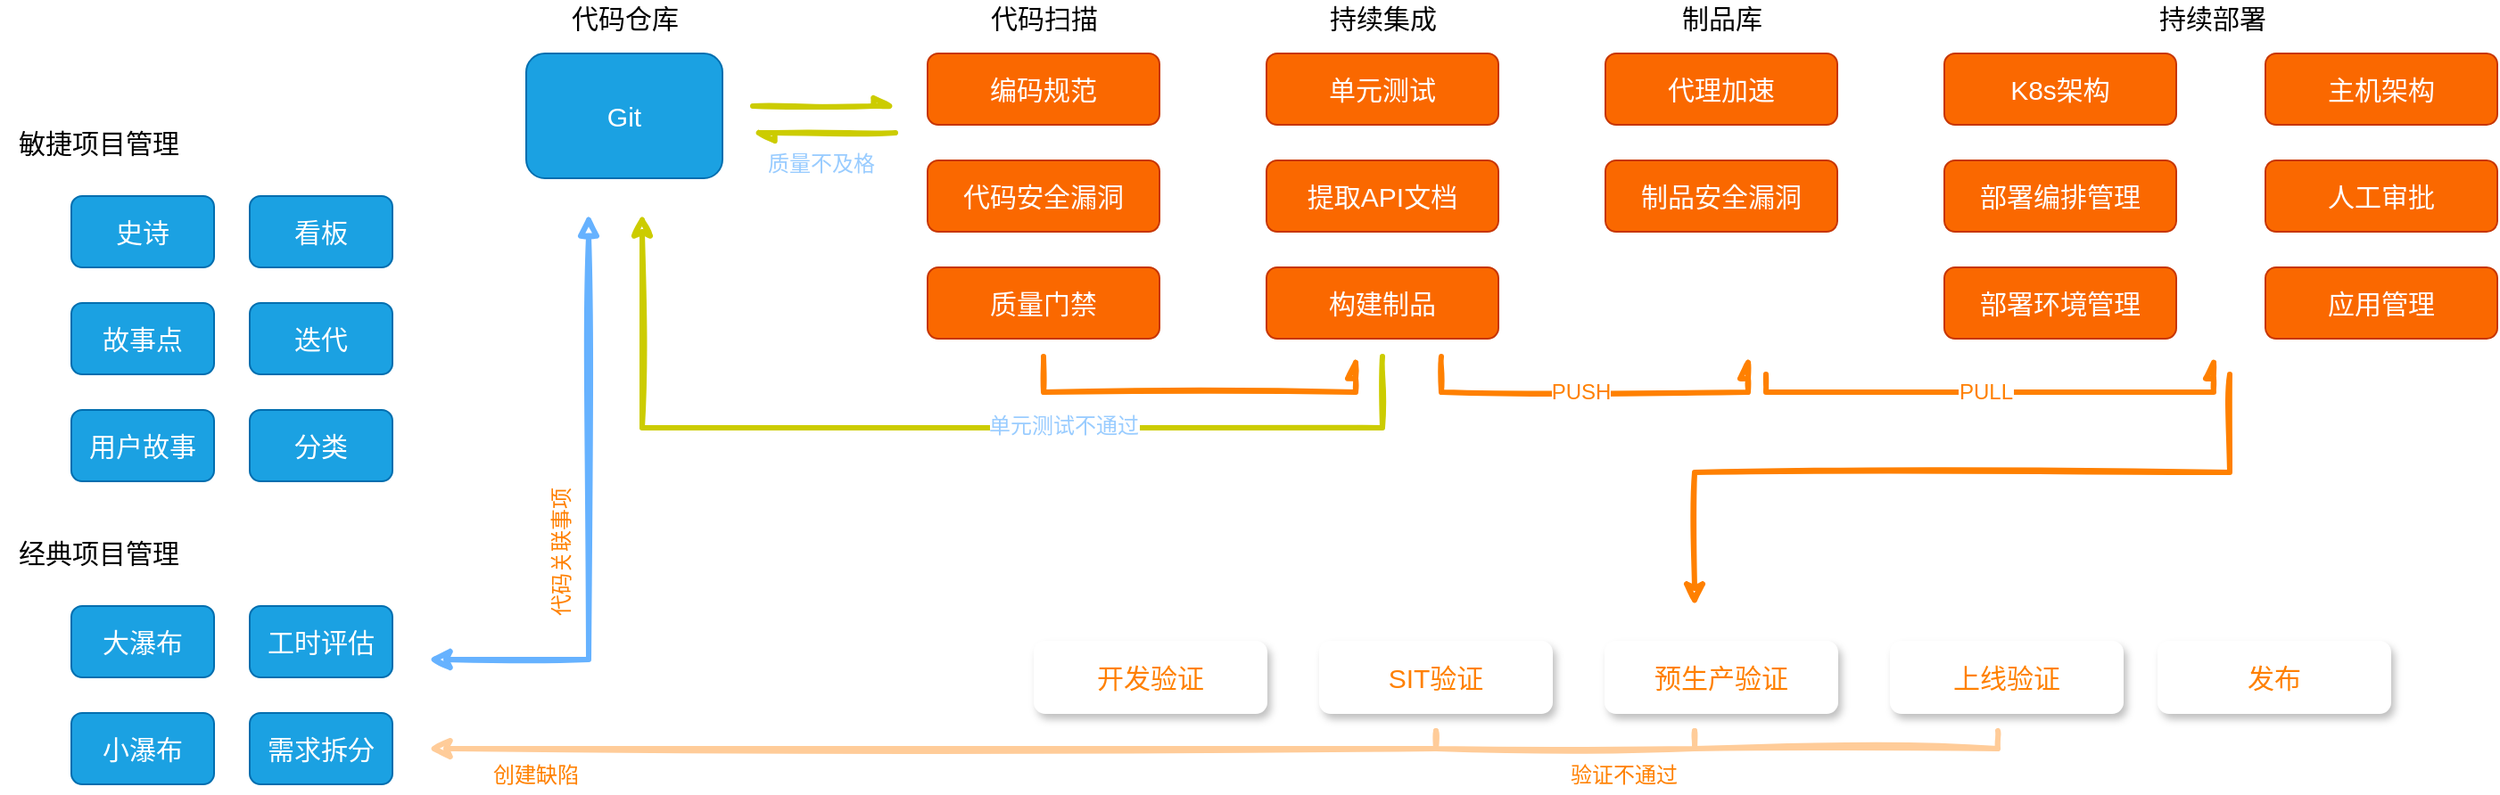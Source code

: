 <mxfile version="17.4.5" type="github">
  <diagram id="Ht1M8jgEwFfnCIfOTk4-" name="Page-1">
    <mxGraphModel dx="1234" dy="825" grid="1" gridSize="10" guides="1" tooltips="1" connect="1" arrows="1" fold="1" page="1" pageScale="1" pageWidth="1654" pageHeight="1169" math="0" shadow="0">
      <root>
        <mxCell id="0" />
        <mxCell id="1" parent="0" />
        <mxCell id="J-rWpSuzlE0chl-FgBID-20" value="史诗" style="rounded=1;whiteSpace=wrap;html=1;fontSize=15;fillColor=#1ba1e2;strokeColor=#006EAF;fontColor=#ffffff;" vertex="1" parent="1">
          <mxGeometry x="170" y="260" width="80" height="40" as="geometry" />
        </mxCell>
        <mxCell id="J-rWpSuzlE0chl-FgBID-21" value="看板" style="rounded=1;whiteSpace=wrap;html=1;fontSize=15;fillColor=#1ba1e2;strokeColor=#006EAF;fontColor=#ffffff;" vertex="1" parent="1">
          <mxGeometry x="270" y="260" width="80" height="40" as="geometry" />
        </mxCell>
        <mxCell id="J-rWpSuzlE0chl-FgBID-22" value="故事点" style="rounded=1;whiteSpace=wrap;html=1;fontSize=15;fillColor=#1ba1e2;strokeColor=#006EAF;fontColor=#ffffff;" vertex="1" parent="1">
          <mxGeometry x="170" y="320" width="80" height="40" as="geometry" />
        </mxCell>
        <mxCell id="J-rWpSuzlE0chl-FgBID-23" value="迭代" style="rounded=1;whiteSpace=wrap;html=1;fontSize=15;fillColor=#1ba1e2;strokeColor=#006EAF;fontColor=#ffffff;" vertex="1" parent="1">
          <mxGeometry x="270" y="320" width="80" height="40" as="geometry" />
        </mxCell>
        <mxCell id="J-rWpSuzlE0chl-FgBID-24" value="用户故事" style="rounded=1;whiteSpace=wrap;html=1;fontSize=15;fillColor=#1ba1e2;strokeColor=#006EAF;fontColor=#ffffff;" vertex="1" parent="1">
          <mxGeometry x="170" y="380" width="80" height="40" as="geometry" />
        </mxCell>
        <mxCell id="J-rWpSuzlE0chl-FgBID-25" value="分类" style="rounded=1;whiteSpace=wrap;html=1;fontSize=15;fillColor=#1ba1e2;strokeColor=#006EAF;fontColor=#ffffff;" vertex="1" parent="1">
          <mxGeometry x="270" y="380" width="80" height="40" as="geometry" />
        </mxCell>
        <mxCell id="J-rWpSuzlE0chl-FgBID-27" value="敏捷项目管理" style="text;html=1;align=center;verticalAlign=middle;resizable=0;points=[];autosize=1;strokeColor=none;fillColor=none;fontSize=15;fontColor=#000000;" vertex="1" parent="1">
          <mxGeometry x="130" y="220" width="110" height="20" as="geometry" />
        </mxCell>
        <mxCell id="J-rWpSuzlE0chl-FgBID-28" value="经典项目管理" style="text;html=1;align=center;verticalAlign=middle;resizable=0;points=[];autosize=1;strokeColor=none;fillColor=none;fontSize=15;fontColor=#000000;" vertex="1" parent="1">
          <mxGeometry x="130" y="450" width="110" height="20" as="geometry" />
        </mxCell>
        <mxCell id="J-rWpSuzlE0chl-FgBID-29" value="大瀑布" style="rounded=1;whiteSpace=wrap;html=1;fontSize=15;fillColor=#1ba1e2;strokeColor=#006EAF;fontColor=#ffffff;" vertex="1" parent="1">
          <mxGeometry x="170" y="490" width="80" height="40" as="geometry" />
        </mxCell>
        <mxCell id="J-rWpSuzlE0chl-FgBID-30" value="工时评估" style="rounded=1;whiteSpace=wrap;html=1;fontSize=15;fillColor=#1ba1e2;strokeColor=#006EAF;fontColor=#ffffff;" vertex="1" parent="1">
          <mxGeometry x="270" y="490" width="80" height="40" as="geometry" />
        </mxCell>
        <mxCell id="J-rWpSuzlE0chl-FgBID-31" value="小瀑布" style="rounded=1;whiteSpace=wrap;html=1;fontSize=15;fillColor=#1ba1e2;strokeColor=#006EAF;fontColor=#ffffff;" vertex="1" parent="1">
          <mxGeometry x="170" y="550" width="80" height="40" as="geometry" />
        </mxCell>
        <mxCell id="J-rWpSuzlE0chl-FgBID-32" value="需求拆分" style="rounded=1;whiteSpace=wrap;html=1;fontSize=15;fillColor=#1ba1e2;strokeColor=#006EAF;fontColor=#ffffff;" vertex="1" parent="1">
          <mxGeometry x="270" y="550" width="80" height="40" as="geometry" />
        </mxCell>
        <mxCell id="J-rWpSuzlE0chl-FgBID-61" style="edgeStyle=orthogonalEdgeStyle;rounded=0;orthogonalLoop=1;jettySize=auto;html=1;fontSize=15;fontColor=#FF8000;startArrow=block;strokeWidth=3;strokeColor=#66B2FF;sketch=1;" edge="1" parent="1">
          <mxGeometry relative="1" as="geometry">
            <mxPoint x="370" y="520" as="targetPoint" />
            <mxPoint x="460" y="270" as="sourcePoint" />
            <Array as="points">
              <mxPoint x="460" y="520" />
            </Array>
          </mxGeometry>
        </mxCell>
        <mxCell id="J-rWpSuzlE0chl-FgBID-66" style="edgeStyle=orthogonalEdgeStyle;rounded=0;orthogonalLoop=1;jettySize=auto;html=1;fontFamily=Helvetica;fontSize=15;fontColor=#99CCFF;startArrow=none;startFill=0;strokeColor=#CCCC00;strokeWidth=3;endArrow=async;endFill=0;sketch=1;" edge="1" parent="1">
          <mxGeometry relative="1" as="geometry">
            <mxPoint x="632" y="209.5" as="targetPoint" />
            <mxPoint x="552" y="209.5" as="sourcePoint" />
          </mxGeometry>
        </mxCell>
        <mxCell id="J-rWpSuzlE0chl-FgBID-34" value="Git" style="rounded=1;whiteSpace=wrap;html=1;fontSize=15;fillColor=#1ba1e2;strokeColor=#006EAF;fontColor=#ffffff;" vertex="1" parent="1">
          <mxGeometry x="425" y="180" width="110" height="70" as="geometry" />
        </mxCell>
        <mxCell id="J-rWpSuzlE0chl-FgBID-35" value="代码仓库" style="text;html=1;align=center;verticalAlign=middle;resizable=0;points=[];autosize=1;strokeColor=none;fillColor=none;fontSize=15;fontColor=#000000;" vertex="1" parent="1">
          <mxGeometry x="440" y="150" width="80" height="20" as="geometry" />
        </mxCell>
        <mxCell id="J-rWpSuzlE0chl-FgBID-67" style="edgeStyle=orthogonalEdgeStyle;rounded=0;orthogonalLoop=1;jettySize=auto;html=1;fontFamily=Helvetica;fontSize=15;fontColor=#99CCFF;startArrow=none;startFill=0;strokeColor=#CCCC00;strokeWidth=3;endArrow=async;endFill=1;sketch=1;" edge="1" parent="1">
          <mxGeometry relative="1" as="geometry">
            <mxPoint x="552" y="224.5" as="targetPoint" />
            <mxPoint x="632" y="224.5" as="sourcePoint" />
          </mxGeometry>
        </mxCell>
        <mxCell id="J-rWpSuzlE0chl-FgBID-36" value="&lt;font color=&quot;#ffffff&quot;&gt;编码规范&lt;/font&gt;" style="rounded=1;whiteSpace=wrap;html=1;fontSize=15;fillColor=#fa6800;strokeColor=#C73500;fontColor=#000000;" vertex="1" parent="1">
          <mxGeometry x="650" y="180" width="130" height="40" as="geometry" />
        </mxCell>
        <mxCell id="J-rWpSuzlE0chl-FgBID-37" value="&lt;font color=&quot;#ffffff&quot;&gt;代码安全漏洞&lt;/font&gt;" style="rounded=1;whiteSpace=wrap;html=1;fontSize=15;fillColor=#fa6800;strokeColor=#C73500;fontColor=#000000;" vertex="1" parent="1">
          <mxGeometry x="650" y="240" width="130" height="40" as="geometry" />
        </mxCell>
        <mxCell id="J-rWpSuzlE0chl-FgBID-70" style="edgeStyle=orthogonalEdgeStyle;rounded=0;orthogonalLoop=1;jettySize=auto;html=1;fontFamily=Helvetica;fontSize=12;fontColor=#99CCFF;startArrow=none;startFill=0;endArrow=async;endFill=0;strokeColor=#FF8000;strokeWidth=3;sketch=1;" edge="1" parent="1">
          <mxGeometry relative="1" as="geometry">
            <mxPoint x="890" y="350" as="targetPoint" />
            <mxPoint x="715" y="350" as="sourcePoint" />
            <Array as="points">
              <mxPoint x="715" y="370" />
              <mxPoint x="890" y="370" />
            </Array>
          </mxGeometry>
        </mxCell>
        <mxCell id="J-rWpSuzlE0chl-FgBID-38" value="&lt;font color=&quot;#ffffff&quot;&gt;质量门禁&lt;/font&gt;" style="rounded=1;whiteSpace=wrap;html=1;fontSize=15;fillColor=#fa6800;strokeColor=#C73500;fontColor=#000000;" vertex="1" parent="1">
          <mxGeometry x="650" y="300" width="130" height="40" as="geometry" />
        </mxCell>
        <mxCell id="J-rWpSuzlE0chl-FgBID-39" value="代码扫描" style="text;html=1;align=center;verticalAlign=middle;resizable=0;points=[];autosize=1;strokeColor=none;fillColor=none;fontSize=15;fontColor=#000000;" vertex="1" parent="1">
          <mxGeometry x="675" y="150" width="80" height="20" as="geometry" />
        </mxCell>
        <mxCell id="J-rWpSuzlE0chl-FgBID-40" value="&lt;font color=&quot;#ffffff&quot;&gt;单元测试&lt;/font&gt;" style="rounded=1;whiteSpace=wrap;html=1;fontSize=15;fillColor=#fa6800;strokeColor=#C73500;fontColor=#000000;" vertex="1" parent="1">
          <mxGeometry x="840" y="180" width="130" height="40" as="geometry" />
        </mxCell>
        <mxCell id="J-rWpSuzlE0chl-FgBID-41" value="&lt;font color=&quot;#ffffff&quot;&gt;提取API文档&lt;/font&gt;" style="rounded=1;whiteSpace=wrap;html=1;fontSize=15;fillColor=#fa6800;strokeColor=#C73500;fontColor=#000000;" vertex="1" parent="1">
          <mxGeometry x="840" y="240" width="130" height="40" as="geometry" />
        </mxCell>
        <mxCell id="J-rWpSuzlE0chl-FgBID-64" style="edgeStyle=orthogonalEdgeStyle;rounded=0;orthogonalLoop=1;jettySize=auto;html=1;fontFamily=Helvetica;fontSize=15;fontColor=#FF8000;startArrow=none;strokeColor=#CCCC00;strokeWidth=3;startFill=0;sketch=1;" edge="1" parent="1">
          <mxGeometry relative="1" as="geometry">
            <mxPoint x="490" y="270" as="targetPoint" />
            <mxPoint x="905" y="350" as="sourcePoint" />
            <Array as="points">
              <mxPoint x="905" y="390" />
              <mxPoint x="490" y="390" />
            </Array>
          </mxGeometry>
        </mxCell>
        <mxCell id="J-rWpSuzlE0chl-FgBID-65" value="单元测试不通过" style="edgeLabel;html=1;align=center;verticalAlign=middle;resizable=0;points=[];fontSize=12;fontFamily=Helvetica;fontColor=#99CCFF;" vertex="1" connectable="0" parent="J-rWpSuzlE0chl-FgBID-64">
          <mxGeometry x="-0.236" y="-1" relative="1" as="geometry">
            <mxPoint as="offset" />
          </mxGeometry>
        </mxCell>
        <mxCell id="J-rWpSuzlE0chl-FgBID-71" style="edgeStyle=orthogonalEdgeStyle;rounded=0;orthogonalLoop=1;jettySize=auto;html=1;fontFamily=Helvetica;fontSize=12;fontColor=#99CCFF;startArrow=none;startFill=0;endArrow=async;endFill=0;strokeColor=#FF8000;strokeWidth=3;sketch=1;" edge="1" parent="1">
          <mxGeometry relative="1" as="geometry">
            <mxPoint x="1110" y="350" as="targetPoint" />
            <mxPoint x="938" y="350" as="sourcePoint" />
            <Array as="points">
              <mxPoint x="938" y="370" />
              <mxPoint x="1110" y="370" />
            </Array>
          </mxGeometry>
        </mxCell>
        <mxCell id="J-rWpSuzlE0chl-FgBID-72" value="PUSH" style="edgeLabel;html=1;align=center;verticalAlign=middle;resizable=0;points=[];fontSize=12;fontFamily=Helvetica;fontColor=#FF8000;" vertex="1" connectable="0" parent="J-rWpSuzlE0chl-FgBID-71">
          <mxGeometry x="-0.075" relative="1" as="geometry">
            <mxPoint as="offset" />
          </mxGeometry>
        </mxCell>
        <mxCell id="J-rWpSuzlE0chl-FgBID-42" value="&lt;font color=&quot;#ffffff&quot;&gt;构建制品&lt;/font&gt;" style="rounded=1;whiteSpace=wrap;html=1;fontSize=15;fillColor=#fa6800;strokeColor=#C73500;fontColor=#000000;" vertex="1" parent="1">
          <mxGeometry x="840" y="300" width="130" height="40" as="geometry" />
        </mxCell>
        <mxCell id="J-rWpSuzlE0chl-FgBID-43" value="持续集成" style="text;html=1;align=center;verticalAlign=middle;resizable=0;points=[];autosize=1;strokeColor=none;fillColor=none;fontSize=15;fontColor=#000000;" vertex="1" parent="1">
          <mxGeometry x="865" y="150" width="80" height="20" as="geometry" />
        </mxCell>
        <mxCell id="J-rWpSuzlE0chl-FgBID-44" value="&lt;font color=&quot;#ffffff&quot;&gt;代理加速&lt;/font&gt;" style="rounded=1;whiteSpace=wrap;html=1;fontSize=15;fillColor=#fa6800;strokeColor=#C73500;fontColor=#000000;" vertex="1" parent="1">
          <mxGeometry x="1030" y="180" width="130" height="40" as="geometry" />
        </mxCell>
        <mxCell id="J-rWpSuzlE0chl-FgBID-73" style="edgeStyle=orthogonalEdgeStyle;rounded=0;orthogonalLoop=1;jettySize=auto;html=1;fontFamily=Helvetica;fontSize=12;fontColor=#FF8000;startArrow=none;startFill=0;endArrow=async;endFill=0;strokeColor=#FF8000;strokeWidth=3;sketch=1;" edge="1" parent="1">
          <mxGeometry relative="1" as="geometry">
            <mxPoint x="1120" y="360" as="sourcePoint" />
            <mxPoint x="1371" y="350" as="targetPoint" />
            <Array as="points">
              <mxPoint x="1120" y="370" />
              <mxPoint x="1371" y="370" />
            </Array>
          </mxGeometry>
        </mxCell>
        <mxCell id="J-rWpSuzlE0chl-FgBID-74" value="PULL" style="edgeLabel;html=1;align=center;verticalAlign=middle;resizable=0;points=[];fontSize=12;fontFamily=Helvetica;fontColor=#FF8000;" vertex="1" connectable="0" parent="J-rWpSuzlE0chl-FgBID-73">
          <mxGeometry x="-0.052" relative="1" as="geometry">
            <mxPoint as="offset" />
          </mxGeometry>
        </mxCell>
        <mxCell id="J-rWpSuzlE0chl-FgBID-45" value="&lt;font color=&quot;#ffffff&quot;&gt;制品安全漏洞&lt;/font&gt;" style="rounded=1;whiteSpace=wrap;html=1;fontSize=15;fillColor=#fa6800;strokeColor=#C73500;fontColor=#000000;" vertex="1" parent="1">
          <mxGeometry x="1030" y="240" width="130" height="40" as="geometry" />
        </mxCell>
        <mxCell id="J-rWpSuzlE0chl-FgBID-47" value="制品库" style="text;html=1;align=center;verticalAlign=middle;resizable=0;points=[];autosize=1;strokeColor=none;fillColor=none;fontSize=15;fontColor=#000000;" vertex="1" parent="1">
          <mxGeometry x="1065" y="150" width="60" height="20" as="geometry" />
        </mxCell>
        <mxCell id="J-rWpSuzlE0chl-FgBID-48" value="&lt;font color=&quot;#ffffff&quot;&gt;K8s架构&lt;/font&gt;" style="rounded=1;whiteSpace=wrap;html=1;fontSize=15;fillColor=#fa6800;strokeColor=#C73500;fontColor=#000000;" vertex="1" parent="1">
          <mxGeometry x="1220" y="180" width="130" height="40" as="geometry" />
        </mxCell>
        <mxCell id="J-rWpSuzlE0chl-FgBID-49" value="&lt;font color=&quot;#ffffff&quot;&gt;部署编排管理&lt;/font&gt;" style="rounded=1;whiteSpace=wrap;html=1;fontSize=15;fillColor=#fa6800;strokeColor=#C73500;fontColor=#000000;" vertex="1" parent="1">
          <mxGeometry x="1220" y="240" width="130" height="40" as="geometry" />
        </mxCell>
        <mxCell id="J-rWpSuzlE0chl-FgBID-50" value="&lt;font color=&quot;#ffffff&quot;&gt;部署环境管理&lt;/font&gt;" style="rounded=1;whiteSpace=wrap;html=1;fontSize=15;fillColor=#fa6800;strokeColor=#C73500;fontColor=#000000;" vertex="1" parent="1">
          <mxGeometry x="1220" y="300" width="130" height="40" as="geometry" />
        </mxCell>
        <mxCell id="J-rWpSuzlE0chl-FgBID-51" value="持续部署" style="text;html=1;align=center;verticalAlign=middle;resizable=0;points=[];autosize=1;strokeColor=none;fillColor=none;fontSize=15;fontColor=#000000;" vertex="1" parent="1">
          <mxGeometry x="1330" y="150" width="80" height="20" as="geometry" />
        </mxCell>
        <mxCell id="J-rWpSuzlE0chl-FgBID-52" value="&lt;font color=&quot;#ffffff&quot;&gt;主机架构&lt;/font&gt;" style="rounded=1;whiteSpace=wrap;html=1;fontSize=15;fillColor=#fa6800;strokeColor=#C73500;fontColor=#000000;" vertex="1" parent="1">
          <mxGeometry x="1400" y="180" width="130" height="40" as="geometry" />
        </mxCell>
        <mxCell id="J-rWpSuzlE0chl-FgBID-53" value="&lt;font color=&quot;#ffffff&quot;&gt;人工审批&lt;/font&gt;" style="rounded=1;whiteSpace=wrap;html=1;fontSize=15;fillColor=#fa6800;strokeColor=#C73500;fontColor=#000000;" vertex="1" parent="1">
          <mxGeometry x="1400" y="240" width="130" height="40" as="geometry" />
        </mxCell>
        <mxCell id="J-rWpSuzlE0chl-FgBID-75" style="edgeStyle=orthogonalEdgeStyle;rounded=0;orthogonalLoop=1;jettySize=auto;html=1;fontFamily=Helvetica;fontSize=12;fontColor=#FF8000;startArrow=none;startFill=0;endArrow=classic;endFill=1;strokeColor=#FF8000;strokeWidth=3;sketch=1;" edge="1" parent="1">
          <mxGeometry relative="1" as="geometry">
            <mxPoint x="1080" y="490" as="targetPoint" />
            <mxPoint x="1380" y="360" as="sourcePoint" />
            <Array as="points">
              <mxPoint x="1380" y="360" />
              <mxPoint x="1380" y="415" />
              <mxPoint x="1080" y="415" />
            </Array>
          </mxGeometry>
        </mxCell>
        <mxCell id="J-rWpSuzlE0chl-FgBID-54" value="&lt;font color=&quot;#ffffff&quot;&gt;应用管理&lt;/font&gt;" style="rounded=1;whiteSpace=wrap;html=1;fontSize=15;fillColor=#fa6800;strokeColor=#C73500;fontColor=#000000;" vertex="1" parent="1">
          <mxGeometry x="1400" y="300" width="130" height="40" as="geometry" />
        </mxCell>
        <mxCell id="J-rWpSuzlE0chl-FgBID-56" value="&lt;font&gt;开发验证&lt;/font&gt;" style="rounded=1;whiteSpace=wrap;html=1;fontSize=15;fontColor=#FF8000;strokeColor=#FFFFFF;glass=0;shadow=1;sketch=0;" vertex="1" parent="1">
          <mxGeometry x="710" y="510" width="130" height="40" as="geometry" />
        </mxCell>
        <mxCell id="J-rWpSuzlE0chl-FgBID-76" style="edgeStyle=orthogonalEdgeStyle;rounded=0;sketch=1;orthogonalLoop=1;jettySize=auto;html=1;fontFamily=Helvetica;fontSize=12;fontColor=#FF8000;startArrow=none;startFill=0;endArrow=classic;endFill=1;strokeColor=#FFCC99;strokeWidth=3;" edge="1" parent="1">
          <mxGeometry relative="1" as="geometry">
            <mxPoint x="935" y="560" as="sourcePoint" />
            <mxPoint x="370" y="570" as="targetPoint" />
            <Array as="points">
              <mxPoint x="935" y="570" />
            </Array>
          </mxGeometry>
        </mxCell>
        <mxCell id="J-rWpSuzlE0chl-FgBID-57" value="&lt;font&gt;SIT验证&lt;/font&gt;" style="rounded=1;whiteSpace=wrap;html=1;fontSize=15;fontColor=#FF8000;strokeColor=#FFFFFF;glass=0;shadow=1;sketch=0;" vertex="1" parent="1">
          <mxGeometry x="870" y="510" width="130" height="40" as="geometry" />
        </mxCell>
        <mxCell id="J-rWpSuzlE0chl-FgBID-78" style="edgeStyle=orthogonalEdgeStyle;rounded=0;sketch=1;orthogonalLoop=1;jettySize=auto;html=1;fontFamily=Helvetica;fontSize=12;fontColor=#FF8000;startArrow=none;startFill=0;endArrow=none;endFill=0;strokeColor=#FFCC99;strokeWidth=3;" edge="1" parent="1">
          <mxGeometry relative="1" as="geometry">
            <mxPoint x="1080" y="560" as="sourcePoint" />
            <mxPoint x="935" y="560" as="targetPoint" />
            <Array as="points">
              <mxPoint x="1080" y="570" />
              <mxPoint x="935" y="570" />
            </Array>
          </mxGeometry>
        </mxCell>
        <mxCell id="J-rWpSuzlE0chl-FgBID-58" value="&lt;font&gt;预生产验证&lt;/font&gt;" style="rounded=1;whiteSpace=wrap;html=1;fontSize=15;fontColor=#FF8000;strokeColor=#FFFFFF;glass=0;shadow=1;sketch=0;" vertex="1" parent="1">
          <mxGeometry x="1030" y="510" width="130" height="40" as="geometry" />
        </mxCell>
        <mxCell id="J-rWpSuzlE0chl-FgBID-79" style="edgeStyle=orthogonalEdgeStyle;rounded=0;sketch=1;orthogonalLoop=1;jettySize=auto;html=1;fontFamily=Helvetica;fontSize=12;fontColor=#FF8000;startArrow=none;startFill=0;endArrow=none;endFill=0;strokeColor=#FFCC99;strokeWidth=3;" edge="1" parent="1">
          <mxGeometry relative="1" as="geometry">
            <mxPoint x="1250" y="560" as="sourcePoint" />
            <mxPoint x="1080" y="560" as="targetPoint" />
            <Array as="points">
              <mxPoint x="1250" y="570" />
              <mxPoint x="1080" y="570" />
            </Array>
          </mxGeometry>
        </mxCell>
        <mxCell id="J-rWpSuzlE0chl-FgBID-59" value="&lt;font&gt;上线验证&lt;/font&gt;" style="rounded=1;whiteSpace=wrap;html=1;fontSize=15;fontColor=#FF8000;strokeColor=#FFFFFF;glass=0;shadow=1;sketch=0;" vertex="1" parent="1">
          <mxGeometry x="1190" y="510" width="130" height="40" as="geometry" />
        </mxCell>
        <mxCell id="J-rWpSuzlE0chl-FgBID-60" value="&lt;font&gt;发布&lt;/font&gt;" style="rounded=1;whiteSpace=wrap;html=1;fontSize=15;fontColor=#FF8000;strokeColor=#FFFFFF;glass=0;shadow=1;sketch=0;" vertex="1" parent="1">
          <mxGeometry x="1340" y="510" width="130" height="40" as="geometry" />
        </mxCell>
        <mxCell id="J-rWpSuzlE0chl-FgBID-62" value="代码关联事项" style="text;align=center;verticalAlign=middle;resizable=0;points=[];autosize=1;strokeColor=none;fillColor=none;fontSize=12;fontColor=#FF8000;labelPosition=center;verticalLabelPosition=middle;horizontal=0;textDirection=ltr;html=1;" vertex="1" parent="1">
          <mxGeometry x="430" y="420" width="30" height="80" as="geometry" />
        </mxCell>
        <mxCell id="J-rWpSuzlE0chl-FgBID-69" value="&lt;font style=&quot;font-size: 12px&quot;&gt;质量不及格&lt;/font&gt;" style="text;html=1;align=center;verticalAlign=middle;resizable=0;points=[];autosize=1;strokeColor=none;fillColor=none;fontSize=15;fontFamily=Helvetica;fontColor=#99CCFF;" vertex="1" parent="1">
          <mxGeometry x="550" y="230" width="80" height="20" as="geometry" />
        </mxCell>
        <mxCell id="J-rWpSuzlE0chl-FgBID-80" value="验证不通过" style="text;html=1;align=center;verticalAlign=middle;resizable=0;points=[];autosize=1;strokeColor=none;fillColor=none;fontSize=12;fontFamily=Helvetica;fontColor=#FF8000;" vertex="1" parent="1">
          <mxGeometry x="1000" y="575" width="80" height="20" as="geometry" />
        </mxCell>
        <mxCell id="J-rWpSuzlE0chl-FgBID-81" value="创建缺陷" style="text;html=1;align=center;verticalAlign=middle;resizable=0;points=[];autosize=1;strokeColor=none;fillColor=none;fontSize=12;fontFamily=Helvetica;fontColor=#FF8000;" vertex="1" parent="1">
          <mxGeometry x="400" y="575" width="60" height="20" as="geometry" />
        </mxCell>
      </root>
    </mxGraphModel>
  </diagram>
</mxfile>
